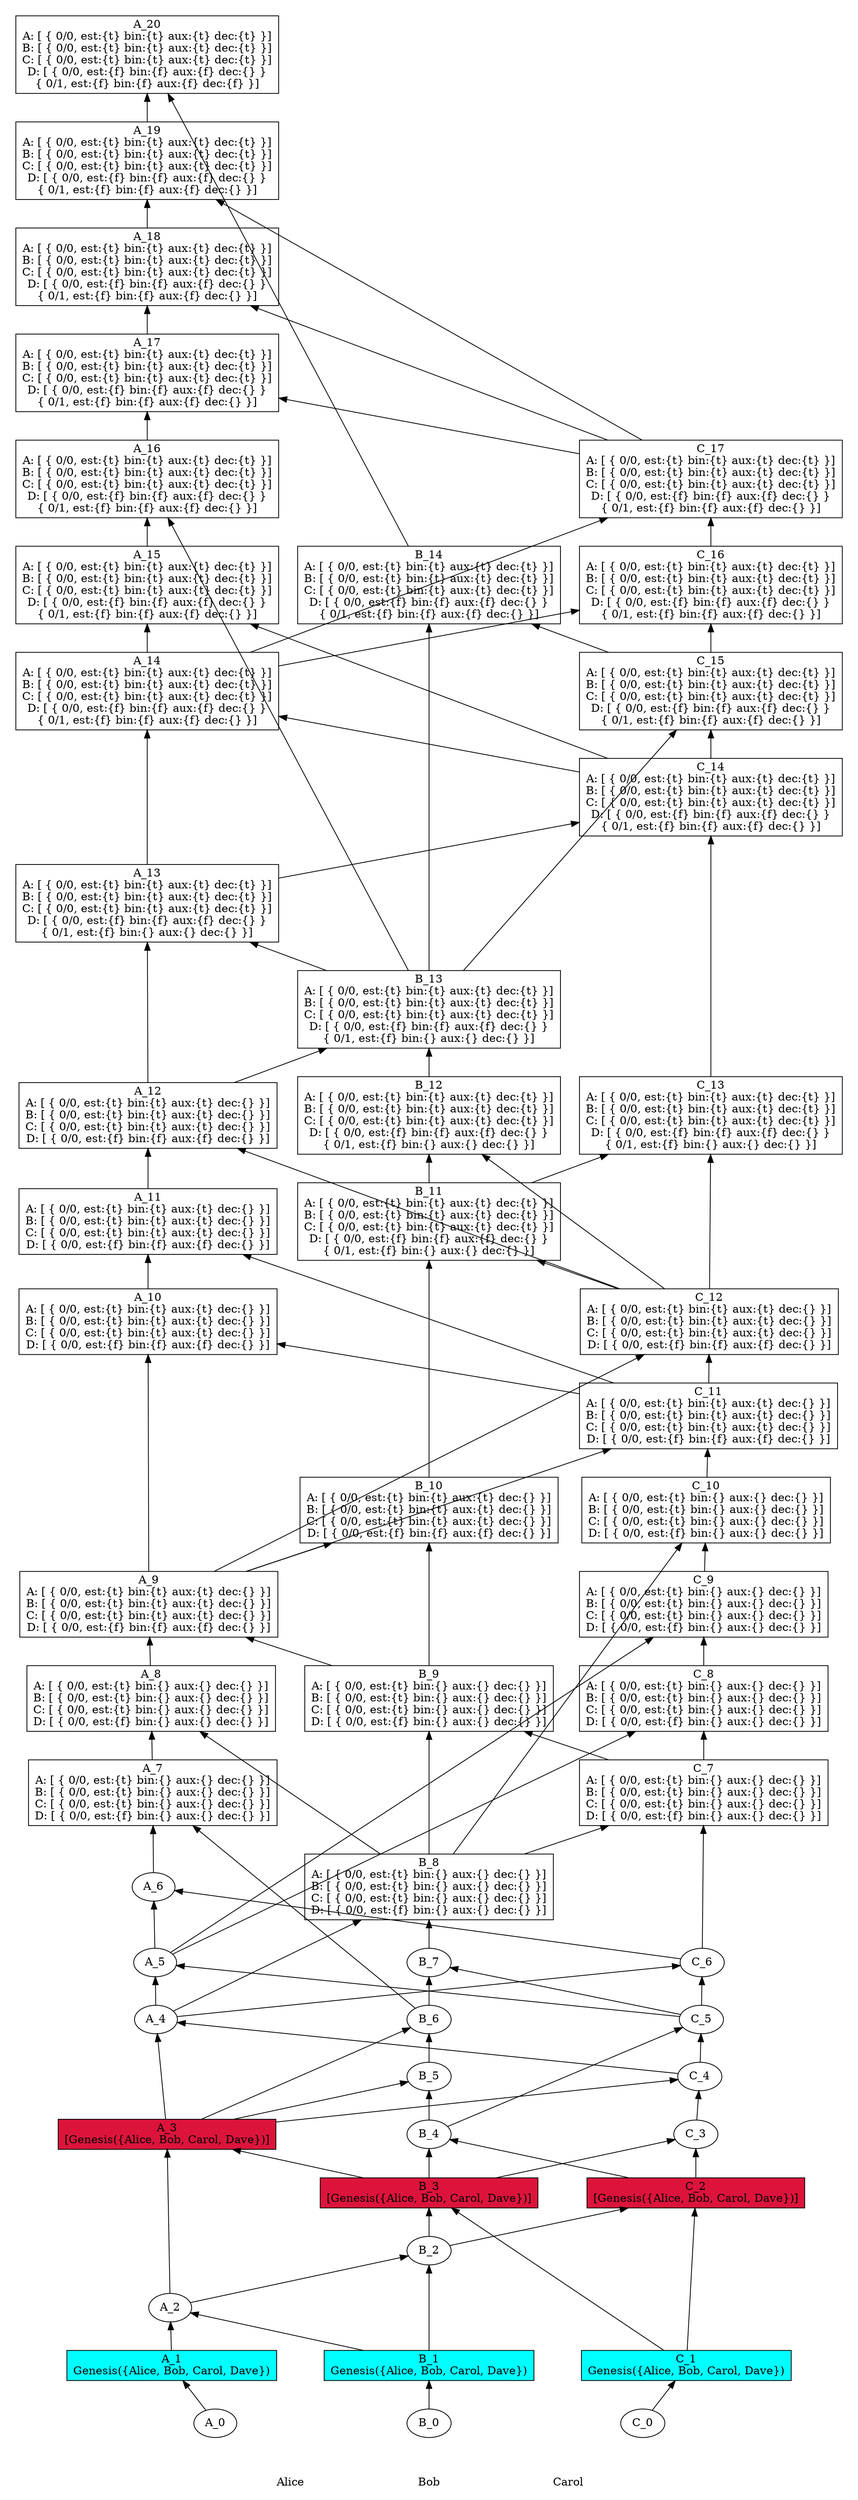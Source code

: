 digraph GossipGraph {
  splines=false
  rankdir=BT
/// our_id: Alice
/// peer_states: {Alice: "PeerState(VOTE|SEND|RECV)", Bob: "PeerState(VOTE|SEND|RECV)", Carol: "PeerState(VOTE|SEND|RECV)", Dave: "PeerState(VOTE|SEND|RECV)"}
/// { 02044d97d9..
/// cause: Request
/// interesting_content: [Genesis({Alice, Bob, Carol, Dave})]
/// last_ancestors: {Alice: 2, Bob: 3, Carol: 1}
/// }
/// { 05030c87cf..
/// cause: Request
/// interesting_content: [Genesis({Alice, Bob, Carol, Dave})]
/// last_ancestors: {Alice: 3, Bob: 3, Carol: 1}
/// }
/// { 0bcfa591c4..
/// cause: Response
/// interesting_content: []
/// last_ancestors: {Alice: 14, Bob: 13, Carol: 16}
/// }
/// { 11dedd234b..
/// cause: Request
/// interesting_content: []
/// last_ancestors: {Alice: 16, Bob: 13, Carol: 14}
/// }
/// { 1e9218fa63..
/// cause: Response
/// interesting_content: []
/// last_ancestors: {Alice: 11, Bob: 9, Carol: 11}
/// }
/// { 2f89f9fd1a..
/// cause: Request
/// interesting_content: []
/// last_ancestors: {Alice: 12, Bob: 13, Carol: 12}
/// }
/// { 2f8b8fb849..
/// cause: Response
/// interesting_content: []
/// last_ancestors: {Alice: 15, Bob: 13, Carol: 14}
/// }
/// { 30d7e4394d..
/// cause: Initial
/// interesting_content: []
/// last_ancestors: {Alice: 0}
/// }
/// { 36099e4269..
/// cause: Observation(Genesis({Alice, Bob, Carol, Dave}))
/// interesting_content: []
/// last_ancestors: {Carol: 1}
/// }
/// { 364bf48c35..
/// cause: Request
/// interesting_content: []
/// last_ancestors: {Alice: 14, Bob: 13, Carol: 14}
/// }
/// { 3d83da16a6..
/// cause: Request
/// interesting_content: []
/// last_ancestors: {Alice: 20, Bob: 14, Carol: 17}
/// }
/// { 4154b85c27..
/// cause: Response
/// interesting_content: []
/// last_ancestors: {Alice: 3, Bob: 7, Carol: 5}
/// }
/// { 4247ddf3d5..
/// cause: Request
/// interesting_content: []
/// last_ancestors: {Alice: 13, Bob: 13, Carol: 15}
/// }
/// { 45860aa71d..
/// cause: Request
/// interesting_content: []
/// last_ancestors: {Alice: 5, Bob: 8, Carol: 10}
/// }
/// { 5960feb77a..
/// cause: Response
/// interesting_content: []
/// last_ancestors: {Alice: 9, Bob: 10, Carol: 7}
/// }
/// { 5aa1900045..
/// cause: Response
/// interesting_content: []
/// last_ancestors: {Alice: 13, Bob: 14, Carol: 15}
/// }
/// { 5b438387d6..
/// cause: Response
/// interesting_content: []
/// last_ancestors: {Alice: 10, Bob: 9, Carol: 11}
/// }
/// { 614d40c341..
/// cause: Response
/// interesting_content: []
/// last_ancestors: {Alice: 13, Bob: 13, Carol: 12}
/// }
/// { 648e38a7bc..
/// cause: Request
/// interesting_content: []
/// last_ancestors: {Alice: 19, Bob: 13, Carol: 17}
/// }
/// { 65a524d15c..
/// cause: Request
/// interesting_content: []
/// last_ancestors: {Alice: 18, Bob: 13, Carol: 17}
/// }
/// { 682aa6684e..
/// cause: Observation(Genesis({Alice, Bob, Carol, Dave}))
/// interesting_content: []
/// last_ancestors: {Bob: 1}
/// }
/// { 6d2de968c1..
/// cause: Request
/// interesting_content: []
/// last_ancestors: {Alice: 9, Bob: 11, Carol: 12}
/// }
/// { 712c6dc659..
/// cause: Response
/// interesting_content: []
/// last_ancestors: {Alice: 6, Bob: 4, Carol: 6}
/// }
/// { 7ac24dcac9..
/// cause: Response
/// interesting_content: []
/// last_ancestors: {Alice: 2, Bob: 4, Carol: 2}
/// }
/// { 7acecf7e1e..
/// cause: Response
/// interesting_content: []
/// last_ancestors: {Alice: 5, Bob: 8, Carol: 8}
/// }
/// { 7da81da643..
/// cause: Response
/// interesting_content: []
/// last_ancestors: {Alice: 2, Bob: 2}
/// }
/// { 7f630a8ca1..
/// cause: Request
/// interesting_content: []
/// last_ancestors: {Alice: 9, Bob: 9, Carol: 11}
/// }
/// { 80b9b8f122..
/// cause: Request
/// interesting_content: []
/// last_ancestors: {Alice: 2, Bob: 1}
/// }
/// { 867fa64205..
/// cause: Request
/// interesting_content: []
/// last_ancestors: {Alice: 4, Bob: 8, Carol: 7}
/// }
/// { 8ab703b77e..
/// cause: Request
/// interesting_content: []
/// last_ancestors: {Alice: 5, Bob: 8, Carol: 9}
/// }
/// { 8f138df965..
/// cause: Request
/// interesting_content: []
/// last_ancestors: {Alice: 4, Bob: 4, Carol: 6}
/// }
/// { 8fac9eefca..
/// cause: Request
/// interesting_content: []
/// last_ancestors: {Alice: 9, Bob: 9, Carol: 7}
/// }
/// { 9197507115..
/// cause: Request
/// interesting_content: []
/// last_ancestors: {Alice: 3, Bob: 3, Carol: 4}
/// }
/// { 9930fae402..
/// cause: Request
/// interesting_content: []
/// last_ancestors: {Alice: 3, Bob: 4, Carol: 5}
/// }
/// { ad368c65e3..
/// cause: Request
/// interesting_content: []
/// last_ancestors: {Alice: 3, Bob: 6, Carol: 2}
/// }
/// { b98b3a6068..
/// cause: Response
/// interesting_content: []
/// last_ancestors: {Alice: 2, Bob: 3, Carol: 3}
/// }
/// { bca80c967e..
/// cause: Request
/// interesting_content: []
/// last_ancestors: {Alice: 4, Bob: 8, Carol: 5}
/// }
/// { bdd10ff3a4..
/// cause: Request
/// interesting_content: []
/// last_ancestors: {Alice: 9, Bob: 9, Carol: 12}
/// }
/// { c0cff548bf..
/// cause: Request
/// interesting_content: []
/// last_ancestors: {Alice: 13, Bob: 13, Carol: 14}
/// }
/// { c6464e911e..
/// cause: Response
/// interesting_content: []
/// last_ancestors: {Alice: 9, Bob: 11, Carol: 13}
/// }
/// { c7d30ee458..
/// cause: Response
/// interesting_content: []
/// last_ancestors: {Alice: 4, Bob: 3, Carol: 4}
/// }
/// { cadb2b63cc..
/// cause: Response
/// interesting_content: []
/// last_ancestors: {Alice: 4, Bob: 9, Carol: 7}
/// }
/// { daae8d881f..
/// cause: Response
/// interesting_content: []
/// last_ancestors: {Alice: 12, Bob: 9, Carol: 12}
/// }
/// { dc8296fe22..
/// cause: Initial
/// interesting_content: []
/// last_ancestors: {Bob: 0}
/// }
/// { e15d2f3e81..
/// cause: Response
/// interesting_content: []
/// last_ancestors: {Alice: 9, Bob: 12, Carol: 12}
/// }
/// { e2873d8612..
/// cause: Observation(Genesis({Alice, Bob, Carol, Dave}))
/// interesting_content: []
/// last_ancestors: {Alice: 1}
/// }
/// { e38b56e7fa..
/// cause: Response
/// interesting_content: []
/// last_ancestors: {Alice: 8, Bob: 8, Carol: 6}
/// }
/// { e56d5c8284..
/// cause: Response
/// interesting_content: []
/// last_ancestors: {Alice: 17, Bob: 13, Carol: 17}
/// }
/// { e9eb78e8ef..
/// cause: Request
/// interesting_content: []
/// last_ancestors: {Alice: 14, Bob: 13, Carol: 17}
/// }
/// { f19ff0b3a6..
/// cause: Response
/// interesting_content: []
/// last_ancestors: {Alice: 7, Bob: 6, Carol: 6}
/// }
/// { f70bb78690..
/// cause: Request
/// interesting_content: []
/// last_ancestors: {Alice: 5, Bob: 4, Carol: 5}
/// }
/// { fa13ad61fd..
/// cause: Initial
/// interesting_content: []
/// last_ancestors: {Carol: 0}
/// }
/// { fb1790b2b0..
/// cause: Request
/// interesting_content: [Genesis({Alice, Bob, Carol, Dave})]
/// last_ancestors: {Alice: 2, Bob: 2, Carol: 2}
/// }
/// { fb83e3f48b..
/// cause: Response
/// interesting_content: []
/// last_ancestors: {Alice: 3, Bob: 5, Carol: 2}
/// }
    style=invis
  subgraph cluster_Alice {
    label=Alice
    Alice [style=invis]
    Alice -> "30d7e4394d.." [style=invis]
    "30d7e4394d.." -> "e2873d8612.." [minlen=1]
    "e2873d8612.." -> "80b9b8f122.." [minlen=1]
    "80b9b8f122.." -> "05030c87cf.." [minlen=3]
    "05030c87cf.." -> "c7d30ee458.." [minlen=2]
    "c7d30ee458.." -> "f70bb78690.." [minlen=1]
    "f70bb78690.." -> "712c6dc659.." [minlen=1]
    "712c6dc659.." -> "f19ff0b3a6.." [minlen=1]
    "f19ff0b3a6.." -> "e38b56e7fa.." [minlen=1]
    "e38b56e7fa.." -> "8fac9eefca.." [minlen=1]
    "8fac9eefca.." -> "5b438387d6.." [minlen=3]
    "5b438387d6.." -> "1e9218fa63.." [minlen=1]
    "1e9218fa63.." -> "daae8d881f.." [minlen=1]
    "daae8d881f.." -> "614d40c341.." [minlen=2]
    "614d40c341.." -> "364bf48c35.." [minlen=2]
    "364bf48c35.." -> "2f8b8fb849.." [minlen=1]
    "2f8b8fb849.." -> "11dedd234b.." [minlen=1]
    "11dedd234b.." -> "e56d5c8284.." [minlen=1]
    "e56d5c8284.." -> "65a524d15c.." [minlen=1]
    "65a524d15c.." -> "648e38a7bc.." [minlen=1]
    "648e38a7bc.." -> "3d83da16a6.." [minlen=1]


  }
  "682aa6684e.." -> "80b9b8f122.." [constraint=false]
  "02044d97d9.." -> "05030c87cf.." [constraint=false]
  "9197507115.." -> "c7d30ee458.." [constraint=false]
  "9930fae402.." -> "f70bb78690.." [constraint=false]
  "8f138df965.." -> "712c6dc659.." [constraint=false]
  "ad368c65e3.." -> "f19ff0b3a6.." [constraint=false]
  "bca80c967e.." -> "e38b56e7fa.." [constraint=false]
  "cadb2b63cc.." -> "8fac9eefca.." [constraint=false]
  "7f630a8ca1.." -> "5b438387d6.." [constraint=false]
  "7f630a8ca1.." -> "1e9218fa63.." [constraint=false]
  "bdd10ff3a4.." -> "daae8d881f.." [constraint=false]
  "2f89f9fd1a.." -> "614d40c341.." [constraint=false]
  "c0cff548bf.." -> "364bf48c35.." [constraint=false]
  "c0cff548bf.." -> "2f8b8fb849.." [constraint=false]
  "2f89f9fd1a.." -> "11dedd234b.." [constraint=false]
  "e9eb78e8ef.." -> "e56d5c8284.." [constraint=false]
  "e9eb78e8ef.." -> "65a524d15c.." [constraint=false]
  "e9eb78e8ef.." -> "648e38a7bc.." [constraint=false]
  "5aa1900045.." -> "3d83da16a6.." [constraint=false]

    style=invis
  subgraph cluster_Bob {
    label=Bob
    Bob [style=invis]
    Bob -> "dc8296fe22.." [style=invis]
    "dc8296fe22.." -> "682aa6684e.." [minlen=1]
    "682aa6684e.." -> "7da81da643.." [minlen=2]
    "7da81da643.." -> "02044d97d9.." [minlen=1]
    "02044d97d9.." -> "7ac24dcac9.." [minlen=1]
    "7ac24dcac9.." -> "fb83e3f48b.." [minlen=1]
    "fb83e3f48b.." -> "ad368c65e3.." [minlen=1]
    "ad368c65e3.." -> "4154b85c27.." [minlen=1]
    "4154b85c27.." -> "bca80c967e.." [minlen=1]
    "bca80c967e.." -> "cadb2b63cc.." [minlen=2]
    "cadb2b63cc.." -> "5960feb77a.." [minlen=2]
    "5960feb77a.." -> "6d2de968c1.." [minlen=3]
    "6d2de968c1.." -> "e15d2f3e81.." [minlen=1]
    "e15d2f3e81.." -> "2f89f9fd1a.." [minlen=1]
    "2f89f9fd1a.." -> "5aa1900045.." [minlen=4]


  }
  "80b9b8f122.." -> "7da81da643.." [constraint=false]
  "36099e4269.." -> "02044d97d9.." [constraint=false]
  "fb1790b2b0.." -> "7ac24dcac9.." [constraint=false]
  "05030c87cf.." -> "fb83e3f48b.." [constraint=false]
  "05030c87cf.." -> "ad368c65e3.." [constraint=false]
  "9930fae402.." -> "4154b85c27.." [constraint=false]
  "c7d30ee458.." -> "bca80c967e.." [constraint=false]
  "867fa64205.." -> "cadb2b63cc.." [constraint=false]
  "8fac9eefca.." -> "5960feb77a.." [constraint=false]
  "bdd10ff3a4.." -> "6d2de968c1.." [constraint=false]
  "bdd10ff3a4.." -> "e15d2f3e81.." [constraint=false]
  "daae8d881f.." -> "2f89f9fd1a.." [constraint=false]
  "4247ddf3d5.." -> "5aa1900045.." [constraint=false]

    style=invis
  subgraph cluster_Carol {
    label=Carol
    Carol [style=invis]
    Carol -> "fa13ad61fd.." [style=invis]
    "fa13ad61fd.." -> "36099e4269.." [minlen=1]
    "36099e4269.." -> "fb1790b2b0.." [minlen=3]
    "fb1790b2b0.." -> "b98b3a6068.." [minlen=1]
    "b98b3a6068.." -> "9197507115.." [minlen=1]
    "9197507115.." -> "9930fae402.." [minlen=1]
    "9930fae402.." -> "8f138df965.." [minlen=1]
    "8f138df965.." -> "867fa64205.." [minlen=2]
    "867fa64205.." -> "7acecf7e1e.." [minlen=1]
    "7acecf7e1e.." -> "8ab703b77e.." [minlen=1]
    "8ab703b77e.." -> "45860aa71d.." [minlen=1]
    "45860aa71d.." -> "7f630a8ca1.." [minlen=1]
    "7f630a8ca1.." -> "bdd10ff3a4.." [minlen=1]
    "bdd10ff3a4.." -> "c6464e911e.." [minlen=2]
    "c6464e911e.." -> "c0cff548bf.." [minlen=3]
    "c0cff548bf.." -> "4247ddf3d5.." [minlen=1]
    "4247ddf3d5.." -> "0bcfa591c4.." [minlen=1]
    "0bcfa591c4.." -> "e9eb78e8ef.." [minlen=1]


  }
  "7da81da643.." -> "fb1790b2b0.." [constraint=false]
  "02044d97d9.." -> "b98b3a6068.." [constraint=false]
  "05030c87cf.." -> "9197507115.." [constraint=false]
  "7ac24dcac9.." -> "9930fae402.." [constraint=false]
  "c7d30ee458.." -> "8f138df965.." [constraint=false]
  "bca80c967e.." -> "867fa64205.." [constraint=false]
  "f70bb78690.." -> "7acecf7e1e.." [constraint=false]
  "f70bb78690.." -> "8ab703b77e.." [constraint=false]
  "bca80c967e.." -> "45860aa71d.." [constraint=false]
  "8fac9eefca.." -> "7f630a8ca1.." [constraint=false]
  "8fac9eefca.." -> "bdd10ff3a4.." [constraint=false]
  "6d2de968c1.." -> "c6464e911e.." [constraint=false]
  "614d40c341.." -> "c0cff548bf.." [constraint=false]
  "2f89f9fd1a.." -> "4247ddf3d5.." [constraint=false]
  "364bf48c35.." -> "0bcfa591c4.." [constraint=false]
  "364bf48c35.." -> "e9eb78e8ef.." [constraint=false]

/// meta-vote section
 "02044d97d9.." [fillcolor=white, label="B_3
[Genesis({Alice, Bob, Carol, Dave})]"]
 "02044d97d9.." [shape=rectangle, style=filled, fillcolor=crimson]
 "05030c87cf.." [fillcolor=white, label="A_3
[Genesis({Alice, Bob, Carol, Dave})]"]
 "05030c87cf.." [shape=rectangle, style=filled, fillcolor=crimson]
 "0bcfa591c4.." [ shape=rectangle, fillcolor=white, label="C_16
A: [ { 0/0, est:{t} bin:{t} aux:{t} dec:{t} }]
B: [ { 0/0, est:{t} bin:{t} aux:{t} dec:{t} }]
C: [ { 0/0, est:{t} bin:{t} aux:{t} dec:{t} }]
D: [ { 0/0, est:{f} bin:{f} aux:{f} dec:{} }
{ 0/1, est:{f} bin:{f} aux:{f} dec:{} }]"]
 "11dedd234b.." [ shape=rectangle, fillcolor=white, label="A_16
A: [ { 0/0, est:{t} bin:{t} aux:{t} dec:{t} }]
B: [ { 0/0, est:{t} bin:{t} aux:{t} dec:{t} }]
C: [ { 0/0, est:{t} bin:{t} aux:{t} dec:{t} }]
D: [ { 0/0, est:{f} bin:{f} aux:{f} dec:{} }
{ 0/1, est:{f} bin:{f} aux:{f} dec:{} }]"]
 "1e9218fa63.." [ shape=rectangle, fillcolor=white, label="A_11
A: [ { 0/0, est:{t} bin:{t} aux:{t} dec:{} }]
B: [ { 0/0, est:{t} bin:{t} aux:{t} dec:{} }]
C: [ { 0/0, est:{t} bin:{t} aux:{t} dec:{} }]
D: [ { 0/0, est:{f} bin:{f} aux:{f} dec:{} }]"]
 "2f89f9fd1a.." [ shape=rectangle, fillcolor=white, label="B_13
A: [ { 0/0, est:{t} bin:{t} aux:{t} dec:{t} }]
B: [ { 0/0, est:{t} bin:{t} aux:{t} dec:{t} }]
C: [ { 0/0, est:{t} bin:{t} aux:{t} dec:{t} }]
D: [ { 0/0, est:{f} bin:{f} aux:{f} dec:{} }
{ 0/1, est:{f} bin:{} aux:{} dec:{} }]"]
 "2f8b8fb849.." [ shape=rectangle, fillcolor=white, label="A_15
A: [ { 0/0, est:{t} bin:{t} aux:{t} dec:{t} }]
B: [ { 0/0, est:{t} bin:{t} aux:{t} dec:{t} }]
C: [ { 0/0, est:{t} bin:{t} aux:{t} dec:{t} }]
D: [ { 0/0, est:{f} bin:{f} aux:{f} dec:{} }
{ 0/1, est:{f} bin:{f} aux:{f} dec:{} }]"]
 "30d7e4394d.." [fillcolor=white, label="A_0"]
 "36099e4269.." [fillcolor=white, label="C_1
Genesis({Alice, Bob, Carol, Dave})"]
 "36099e4269.." [shape=rectangle, style=filled, fillcolor=cyan]
 "364bf48c35.." [ shape=rectangle, fillcolor=white, label="A_14
A: [ { 0/0, est:{t} bin:{t} aux:{t} dec:{t} }]
B: [ { 0/0, est:{t} bin:{t} aux:{t} dec:{t} }]
C: [ { 0/0, est:{t} bin:{t} aux:{t} dec:{t} }]
D: [ { 0/0, est:{f} bin:{f} aux:{f} dec:{} }
{ 0/1, est:{f} bin:{f} aux:{f} dec:{} }]"]
 "3d83da16a6.." [ shape=rectangle, fillcolor=white, label="A_20
A: [ { 0/0, est:{t} bin:{t} aux:{t} dec:{t} }]
B: [ { 0/0, est:{t} bin:{t} aux:{t} dec:{t} }]
C: [ { 0/0, est:{t} bin:{t} aux:{t} dec:{t} }]
D: [ { 0/0, est:{f} bin:{f} aux:{f} dec:{} }
{ 0/1, est:{f} bin:{f} aux:{f} dec:{f} }]"]
 "4154b85c27.." [fillcolor=white, label="B_7"]
 "4247ddf3d5.." [ shape=rectangle, fillcolor=white, label="C_15
A: [ { 0/0, est:{t} bin:{t} aux:{t} dec:{t} }]
B: [ { 0/0, est:{t} bin:{t} aux:{t} dec:{t} }]
C: [ { 0/0, est:{t} bin:{t} aux:{t} dec:{t} }]
D: [ { 0/0, est:{f} bin:{f} aux:{f} dec:{} }
{ 0/1, est:{f} bin:{f} aux:{f} dec:{} }]"]
 "45860aa71d.." [ shape=rectangle, fillcolor=white, label="C_10
A: [ { 0/0, est:{t} bin:{} aux:{} dec:{} }]
B: [ { 0/0, est:{t} bin:{} aux:{} dec:{} }]
C: [ { 0/0, est:{t} bin:{} aux:{} dec:{} }]
D: [ { 0/0, est:{f} bin:{} aux:{} dec:{} }]"]
 "5960feb77a.." [ shape=rectangle, fillcolor=white, label="B_10
A: [ { 0/0, est:{t} bin:{t} aux:{t} dec:{} }]
B: [ { 0/0, est:{t} bin:{t} aux:{t} dec:{} }]
C: [ { 0/0, est:{t} bin:{t} aux:{t} dec:{} }]
D: [ { 0/0, est:{f} bin:{f} aux:{f} dec:{} }]"]
 "5aa1900045.." [ shape=rectangle, fillcolor=white, label="B_14
A: [ { 0/0, est:{t} bin:{t} aux:{t} dec:{t} }]
B: [ { 0/0, est:{t} bin:{t} aux:{t} dec:{t} }]
C: [ { 0/0, est:{t} bin:{t} aux:{t} dec:{t} }]
D: [ { 0/0, est:{f} bin:{f} aux:{f} dec:{} }
{ 0/1, est:{f} bin:{f} aux:{f} dec:{} }]"]
 "5b438387d6.." [ shape=rectangle, fillcolor=white, label="A_10
A: [ { 0/0, est:{t} bin:{t} aux:{t} dec:{} }]
B: [ { 0/0, est:{t} bin:{t} aux:{t} dec:{} }]
C: [ { 0/0, est:{t} bin:{t} aux:{t} dec:{} }]
D: [ { 0/0, est:{f} bin:{f} aux:{f} dec:{} }]"]
 "614d40c341.." [ shape=rectangle, fillcolor=white, label="A_13
A: [ { 0/0, est:{t} bin:{t} aux:{t} dec:{t} }]
B: [ { 0/0, est:{t} bin:{t} aux:{t} dec:{t} }]
C: [ { 0/0, est:{t} bin:{t} aux:{t} dec:{t} }]
D: [ { 0/0, est:{f} bin:{f} aux:{f} dec:{} }
{ 0/1, est:{f} bin:{} aux:{} dec:{} }]"]
 "648e38a7bc.." [ shape=rectangle, fillcolor=white, label="A_19
A: [ { 0/0, est:{t} bin:{t} aux:{t} dec:{t} }]
B: [ { 0/0, est:{t} bin:{t} aux:{t} dec:{t} }]
C: [ { 0/0, est:{t} bin:{t} aux:{t} dec:{t} }]
D: [ { 0/0, est:{f} bin:{f} aux:{f} dec:{} }
{ 0/1, est:{f} bin:{f} aux:{f} dec:{} }]"]
 "65a524d15c.." [ shape=rectangle, fillcolor=white, label="A_18
A: [ { 0/0, est:{t} bin:{t} aux:{t} dec:{t} }]
B: [ { 0/0, est:{t} bin:{t} aux:{t} dec:{t} }]
C: [ { 0/0, est:{t} bin:{t} aux:{t} dec:{t} }]
D: [ { 0/0, est:{f} bin:{f} aux:{f} dec:{} }
{ 0/1, est:{f} bin:{f} aux:{f} dec:{} }]"]
 "682aa6684e.." [fillcolor=white, label="B_1
Genesis({Alice, Bob, Carol, Dave})"]
 "682aa6684e.." [shape=rectangle, style=filled, fillcolor=cyan]
 "6d2de968c1.." [ shape=rectangle, fillcolor=white, label="B_11
A: [ { 0/0, est:{t} bin:{t} aux:{t} dec:{t} }]
B: [ { 0/0, est:{t} bin:{t} aux:{t} dec:{t} }]
C: [ { 0/0, est:{t} bin:{t} aux:{t} dec:{t} }]
D: [ { 0/0, est:{f} bin:{f} aux:{f} dec:{} }
{ 0/1, est:{f} bin:{} aux:{} dec:{} }]"]
 "712c6dc659.." [fillcolor=white, label="A_6"]
 "7ac24dcac9.." [fillcolor=white, label="B_4"]
 "7acecf7e1e.." [ shape=rectangle, fillcolor=white, label="C_8
A: [ { 0/0, est:{t} bin:{} aux:{} dec:{} }]
B: [ { 0/0, est:{t} bin:{} aux:{} dec:{} }]
C: [ { 0/0, est:{t} bin:{} aux:{} dec:{} }]
D: [ { 0/0, est:{f} bin:{} aux:{} dec:{} }]"]
 "7da81da643.." [fillcolor=white, label="B_2"]
 "7f630a8ca1.." [ shape=rectangle, fillcolor=white, label="C_11
A: [ { 0/0, est:{t} bin:{t} aux:{t} dec:{} }]
B: [ { 0/0, est:{t} bin:{t} aux:{t} dec:{} }]
C: [ { 0/0, est:{t} bin:{t} aux:{t} dec:{} }]
D: [ { 0/0, est:{f} bin:{f} aux:{f} dec:{} }]"]
 "80b9b8f122.." [fillcolor=white, label="A_2"]
 "867fa64205.." [ shape=rectangle, fillcolor=white, label="C_7
A: [ { 0/0, est:{t} bin:{} aux:{} dec:{} }]
B: [ { 0/0, est:{t} bin:{} aux:{} dec:{} }]
C: [ { 0/0, est:{t} bin:{} aux:{} dec:{} }]
D: [ { 0/0, est:{f} bin:{} aux:{} dec:{} }]"]
 "8ab703b77e.." [ shape=rectangle, fillcolor=white, label="C_9
A: [ { 0/0, est:{t} bin:{} aux:{} dec:{} }]
B: [ { 0/0, est:{t} bin:{} aux:{} dec:{} }]
C: [ { 0/0, est:{t} bin:{} aux:{} dec:{} }]
D: [ { 0/0, est:{f} bin:{} aux:{} dec:{} }]"]
 "8f138df965.." [fillcolor=white, label="C_6"]
 "8fac9eefca.." [ shape=rectangle, fillcolor=white, label="A_9
A: [ { 0/0, est:{t} bin:{t} aux:{t} dec:{} }]
B: [ { 0/0, est:{t} bin:{t} aux:{t} dec:{} }]
C: [ { 0/0, est:{t} bin:{t} aux:{t} dec:{} }]
D: [ { 0/0, est:{f} bin:{f} aux:{f} dec:{} }]"]
 "9197507115.." [fillcolor=white, label="C_4"]
 "9930fae402.." [fillcolor=white, label="C_5"]
 "ad368c65e3.." [fillcolor=white, label="B_6"]
 "b98b3a6068.." [fillcolor=white, label="C_3"]
 "bca80c967e.." [ shape=rectangle, fillcolor=white, label="B_8
A: [ { 0/0, est:{t} bin:{} aux:{} dec:{} }]
B: [ { 0/0, est:{t} bin:{} aux:{} dec:{} }]
C: [ { 0/0, est:{t} bin:{} aux:{} dec:{} }]
D: [ { 0/0, est:{f} bin:{} aux:{} dec:{} }]"]
 "bdd10ff3a4.." [ shape=rectangle, fillcolor=white, label="C_12
A: [ { 0/0, est:{t} bin:{t} aux:{t} dec:{} }]
B: [ { 0/0, est:{t} bin:{t} aux:{t} dec:{} }]
C: [ { 0/0, est:{t} bin:{t} aux:{t} dec:{} }]
D: [ { 0/0, est:{f} bin:{f} aux:{f} dec:{} }]"]
 "c0cff548bf.." [ shape=rectangle, fillcolor=white, label="C_14
A: [ { 0/0, est:{t} bin:{t} aux:{t} dec:{t} }]
B: [ { 0/0, est:{t} bin:{t} aux:{t} dec:{t} }]
C: [ { 0/0, est:{t} bin:{t} aux:{t} dec:{t} }]
D: [ { 0/0, est:{f} bin:{f} aux:{f} dec:{} }
{ 0/1, est:{f} bin:{f} aux:{f} dec:{} }]"]
 "c6464e911e.." [ shape=rectangle, fillcolor=white, label="C_13
A: [ { 0/0, est:{t} bin:{t} aux:{t} dec:{t} }]
B: [ { 0/0, est:{t} bin:{t} aux:{t} dec:{t} }]
C: [ { 0/0, est:{t} bin:{t} aux:{t} dec:{t} }]
D: [ { 0/0, est:{f} bin:{f} aux:{f} dec:{} }
{ 0/1, est:{f} bin:{} aux:{} dec:{} }]"]
 "c7d30ee458.." [fillcolor=white, label="A_4"]
 "cadb2b63cc.." [ shape=rectangle, fillcolor=white, label="B_9
A: [ { 0/0, est:{t} bin:{} aux:{} dec:{} }]
B: [ { 0/0, est:{t} bin:{} aux:{} dec:{} }]
C: [ { 0/0, est:{t} bin:{} aux:{} dec:{} }]
D: [ { 0/0, est:{f} bin:{} aux:{} dec:{} }]"]
 "daae8d881f.." [ shape=rectangle, fillcolor=white, label="A_12
A: [ { 0/0, est:{t} bin:{t} aux:{t} dec:{} }]
B: [ { 0/0, est:{t} bin:{t} aux:{t} dec:{} }]
C: [ { 0/0, est:{t} bin:{t} aux:{t} dec:{} }]
D: [ { 0/0, est:{f} bin:{f} aux:{f} dec:{} }]"]
 "dc8296fe22.." [fillcolor=white, label="B_0"]
 "e15d2f3e81.." [ shape=rectangle, fillcolor=white, label="B_12
A: [ { 0/0, est:{t} bin:{t} aux:{t} dec:{t} }]
B: [ { 0/0, est:{t} bin:{t} aux:{t} dec:{t} }]
C: [ { 0/0, est:{t} bin:{t} aux:{t} dec:{t} }]
D: [ { 0/0, est:{f} bin:{f} aux:{f} dec:{} }
{ 0/1, est:{f} bin:{} aux:{} dec:{} }]"]
 "e2873d8612.." [fillcolor=white, label="A_1
Genesis({Alice, Bob, Carol, Dave})"]
 "e2873d8612.." [shape=rectangle, style=filled, fillcolor=cyan]
 "e38b56e7fa.." [ shape=rectangle, fillcolor=white, label="A_8
A: [ { 0/0, est:{t} bin:{} aux:{} dec:{} }]
B: [ { 0/0, est:{t} bin:{} aux:{} dec:{} }]
C: [ { 0/0, est:{t} bin:{} aux:{} dec:{} }]
D: [ { 0/0, est:{f} bin:{} aux:{} dec:{} }]"]
 "e56d5c8284.." [ shape=rectangle, fillcolor=white, label="A_17
A: [ { 0/0, est:{t} bin:{t} aux:{t} dec:{t} }]
B: [ { 0/0, est:{t} bin:{t} aux:{t} dec:{t} }]
C: [ { 0/0, est:{t} bin:{t} aux:{t} dec:{t} }]
D: [ { 0/0, est:{f} bin:{f} aux:{f} dec:{} }
{ 0/1, est:{f} bin:{f} aux:{f} dec:{} }]"]
 "e9eb78e8ef.." [ shape=rectangle, fillcolor=white, label="C_17
A: [ { 0/0, est:{t} bin:{t} aux:{t} dec:{t} }]
B: [ { 0/0, est:{t} bin:{t} aux:{t} dec:{t} }]
C: [ { 0/0, est:{t} bin:{t} aux:{t} dec:{t} }]
D: [ { 0/0, est:{f} bin:{f} aux:{f} dec:{} }
{ 0/1, est:{f} bin:{f} aux:{f} dec:{} }]"]
 "f19ff0b3a6.." [ shape=rectangle, fillcolor=white, label="A_7
A: [ { 0/0, est:{t} bin:{} aux:{} dec:{} }]
B: [ { 0/0, est:{t} bin:{} aux:{} dec:{} }]
C: [ { 0/0, est:{t} bin:{} aux:{} dec:{} }]
D: [ { 0/0, est:{f} bin:{} aux:{} dec:{} }]"]
 "f70bb78690.." [fillcolor=white, label="A_5"]
 "fa13ad61fd.." [fillcolor=white, label="C_0"]
 "fb1790b2b0.." [fillcolor=white, label="C_2
[Genesis({Alice, Bob, Carol, Dave})]"]
 "fb1790b2b0.." [shape=rectangle, style=filled, fillcolor=crimson]
 "fb83e3f48b.." [fillcolor=white, label="B_5"]

  {
    rank=same
    Alice [style=filled, color=white]
    Bob [style=filled, color=white]
    Carol [style=filled, color=white]
  }
  Alice -> Bob -> Carol [style=invis]
}
